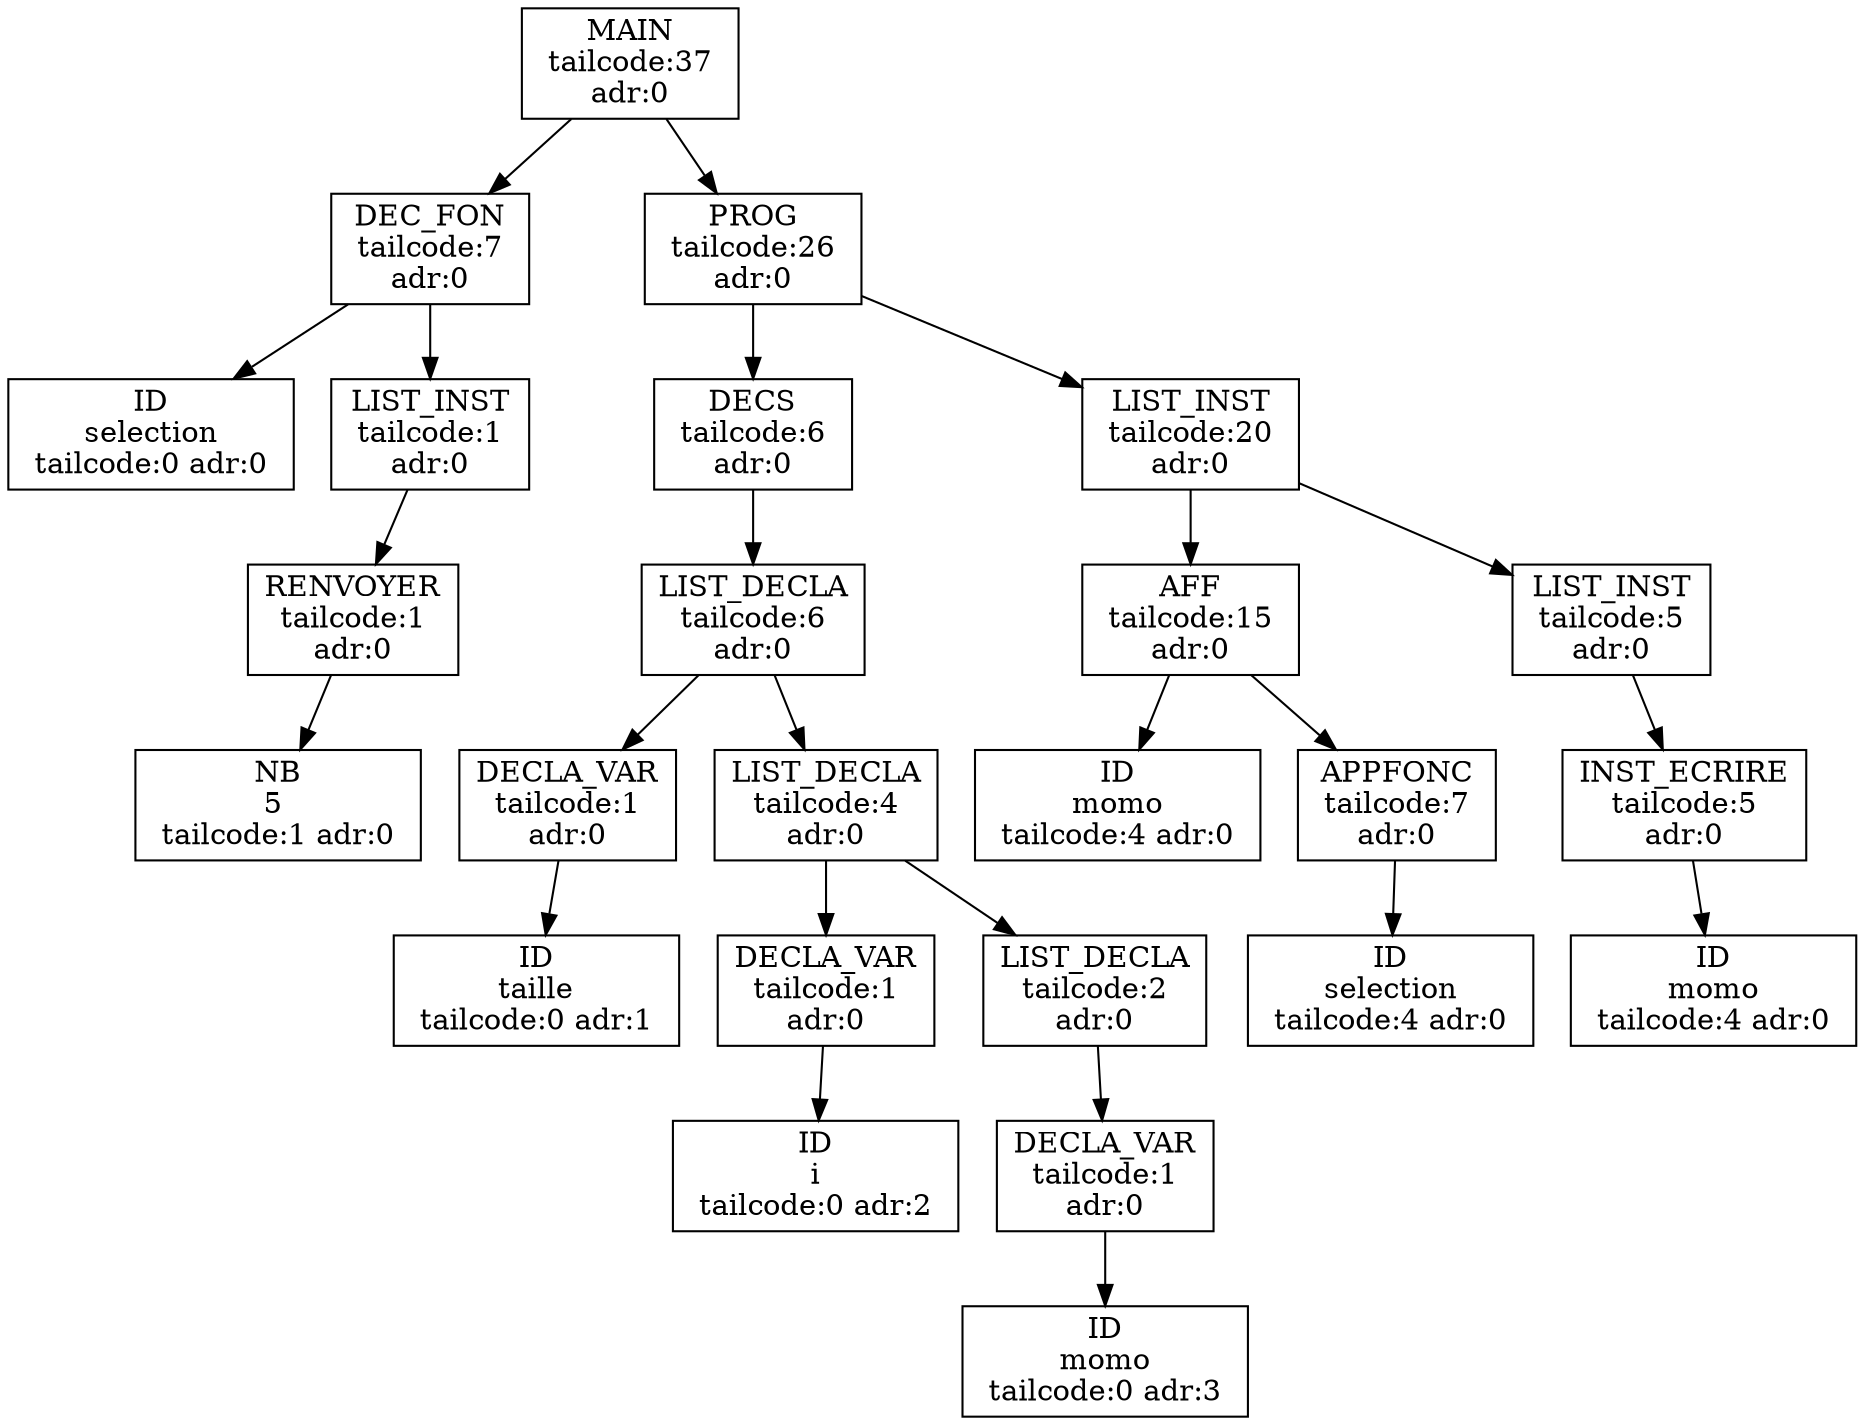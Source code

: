digraph ASA {
node0x558425d9ccf0 [label="MAIN
 tailcode:37 
 adr:0 \n", shape=box];
node0x558425d9ccf0 -> node0x558425d9c7b0;
node0x558425d9c7b0 [label="DEC_FON
 tailcode:7 
 adr:0 \n", shape=box];
node0x558425d9c7b0 -> node0x558425d9c7f0;
node0x558425d9c7f0 [label="ID\nselection
 tailcode:0 adr:0 \n", shape=box];
node0x558425d9c7b0 -> node0x558425d9c770;
node0x558425d9c770 [label="LIST_INST
 tailcode:1 
 adr:0 \n", shape=box];
node0x558425d9c770 -> node0x558425d9c730;
node0x558425d9c730 [label="RENVOYER
 tailcode:1 
 adr:0 \n", shape=box];
node0x558425d9c730 -> node0x558425d9c6f0;
node0x558425d9c6f0 [label="NB\n5 
 tailcode:1 adr:0 \n", shape=box];
node0x558425d9ccf0 -> node0x558425d9ccb0;
node0x558425d9ccb0 [label="PROG
 tailcode:26 
 adr:0 \n", shape=box];
node0x558425d9ccb0 -> node0x558425d9ca70;
node0x558425d9ca70 [label="DECS
 tailcode:6 
 adr:0 \n", shape=box];
node0x558425d9ca70 -> node0x558425d9ca30;
node0x558425d9ca30 [label="LIST_DECLA
 tailcode:6 
 adr:0 \n", shape=box];
node0x558425d9ca30 -> node0x558425d9c830;
node0x558425d9c830 [label="DECLA_VAR
 tailcode:1 
 adr:0 \n", shape=box];
node0x558425d9c830 -> node0x558425d9c870;
node0x558425d9c870 [label="ID\ntaille
 tailcode:0 adr:1 \n", shape=box];
node0x558425d9ca30 -> node0x558425d9c9f0;
node0x558425d9c9f0 [label="LIST_DECLA
 tailcode:4 
 adr:0 \n", shape=box];
node0x558425d9c9f0 -> node0x558425d9c8b0;
node0x558425d9c8b0 [label="DECLA_VAR
 tailcode:1 
 adr:0 \n", shape=box];
node0x558425d9c8b0 -> node0x558425d9c8f0;
node0x558425d9c8f0 [label="ID\ni
 tailcode:0 adr:2 \n", shape=box];
node0x558425d9c9f0 -> node0x558425d9c9b0;
node0x558425d9c9b0 [label="LIST_DECLA
 tailcode:2 
 adr:0 \n", shape=box];
node0x558425d9c9b0 -> node0x558425d9c930;
node0x558425d9c930 [label="DECLA_VAR
 tailcode:1 
 adr:0 \n", shape=box];
node0x558425d9c930 -> node0x558425d9c970;
node0x558425d9c970 [label="ID\nmomo
 tailcode:0 adr:3 \n", shape=box];
node0x558425d9ccb0 -> node0x558425d9cc70;
node0x558425d9cc70 [label="LIST_INST
 tailcode:20 
 adr:0 \n", shape=box];
node0x558425d9cc70 -> node0x558425d9cb30;
node0x558425d9cb30 [label="AFF
 tailcode:15 
 adr:0 \n", shape=box];
node0x558425d9cb30 -> node0x558425d9cb70;
node0x558425d9cb70 [label="ID\nmomo
 tailcode:4 adr:0 \n", shape=box];
node0x558425d9cb30 -> node0x558425d9cab0;
node0x558425d9cab0 [label="APPFONC
 tailcode:7 
 adr:0 \n", shape=box];
node0x558425d9cab0 -> node0x558425d9caf0;
node0x558425d9caf0 [label="ID\nselection
 tailcode:4 adr:0 \n", shape=box];
node0x558425d9cc70 -> node0x558425d9cc30;
node0x558425d9cc30 [label="LIST_INST
 tailcode:5 
 adr:0 \n", shape=box];
node0x558425d9cc30 -> node0x558425d9cbf0;
node0x558425d9cbf0 [label="INST_ECRIRE
 tailcode:5 
 adr:0 \n", shape=box];
node0x558425d9cbf0 -> node0x558425d9cbb0;
node0x558425d9cbb0 [label="ID\nmomo
 tailcode:4 adr:0 \n", shape=box];
}
